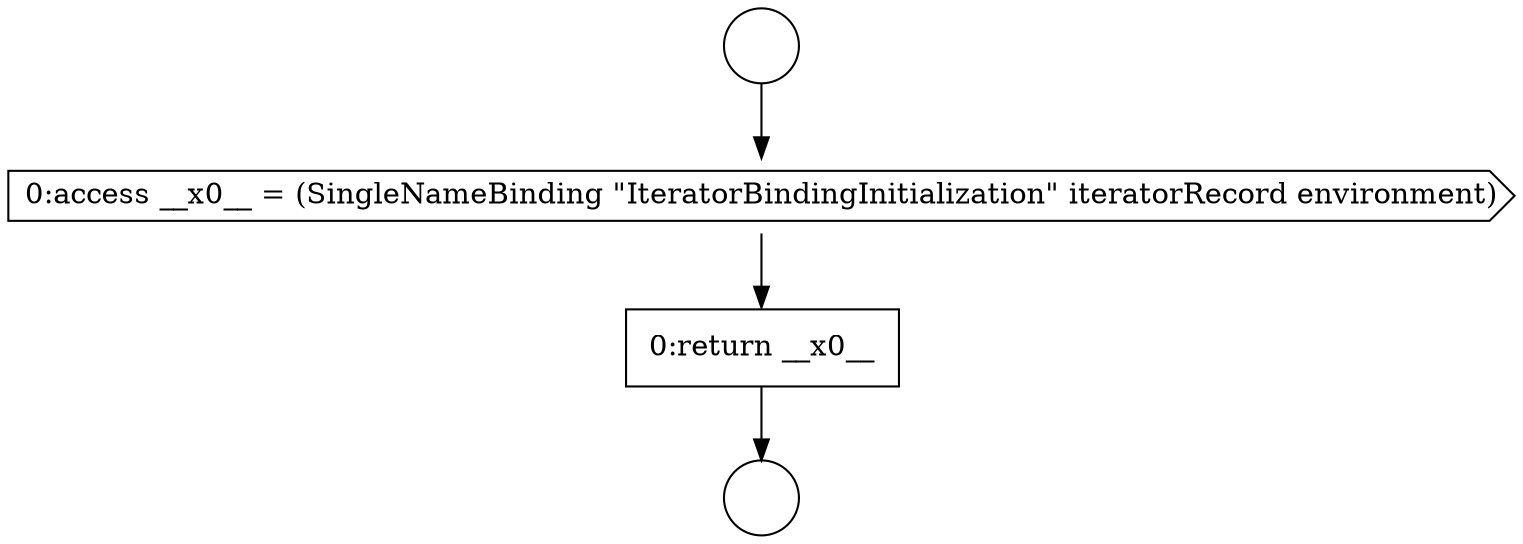 digraph {
  node5935 [shape=circle label=" " color="black" fillcolor="white" style=filled]
  node5937 [shape=cds, label=<<font color="black">0:access __x0__ = (SingleNameBinding &quot;IteratorBindingInitialization&quot; iteratorRecord environment)</font>> color="black" fillcolor="white" style=filled]
  node5938 [shape=none, margin=0, label=<<font color="black">
    <table border="0" cellborder="1" cellspacing="0" cellpadding="10">
      <tr><td align="left">0:return __x0__</td></tr>
    </table>
  </font>> color="black" fillcolor="white" style=filled]
  node5936 [shape=circle label=" " color="black" fillcolor="white" style=filled]
  node5935 -> node5937 [ color="black"]
  node5937 -> node5938 [ color="black"]
  node5938 -> node5936 [ color="black"]
}
